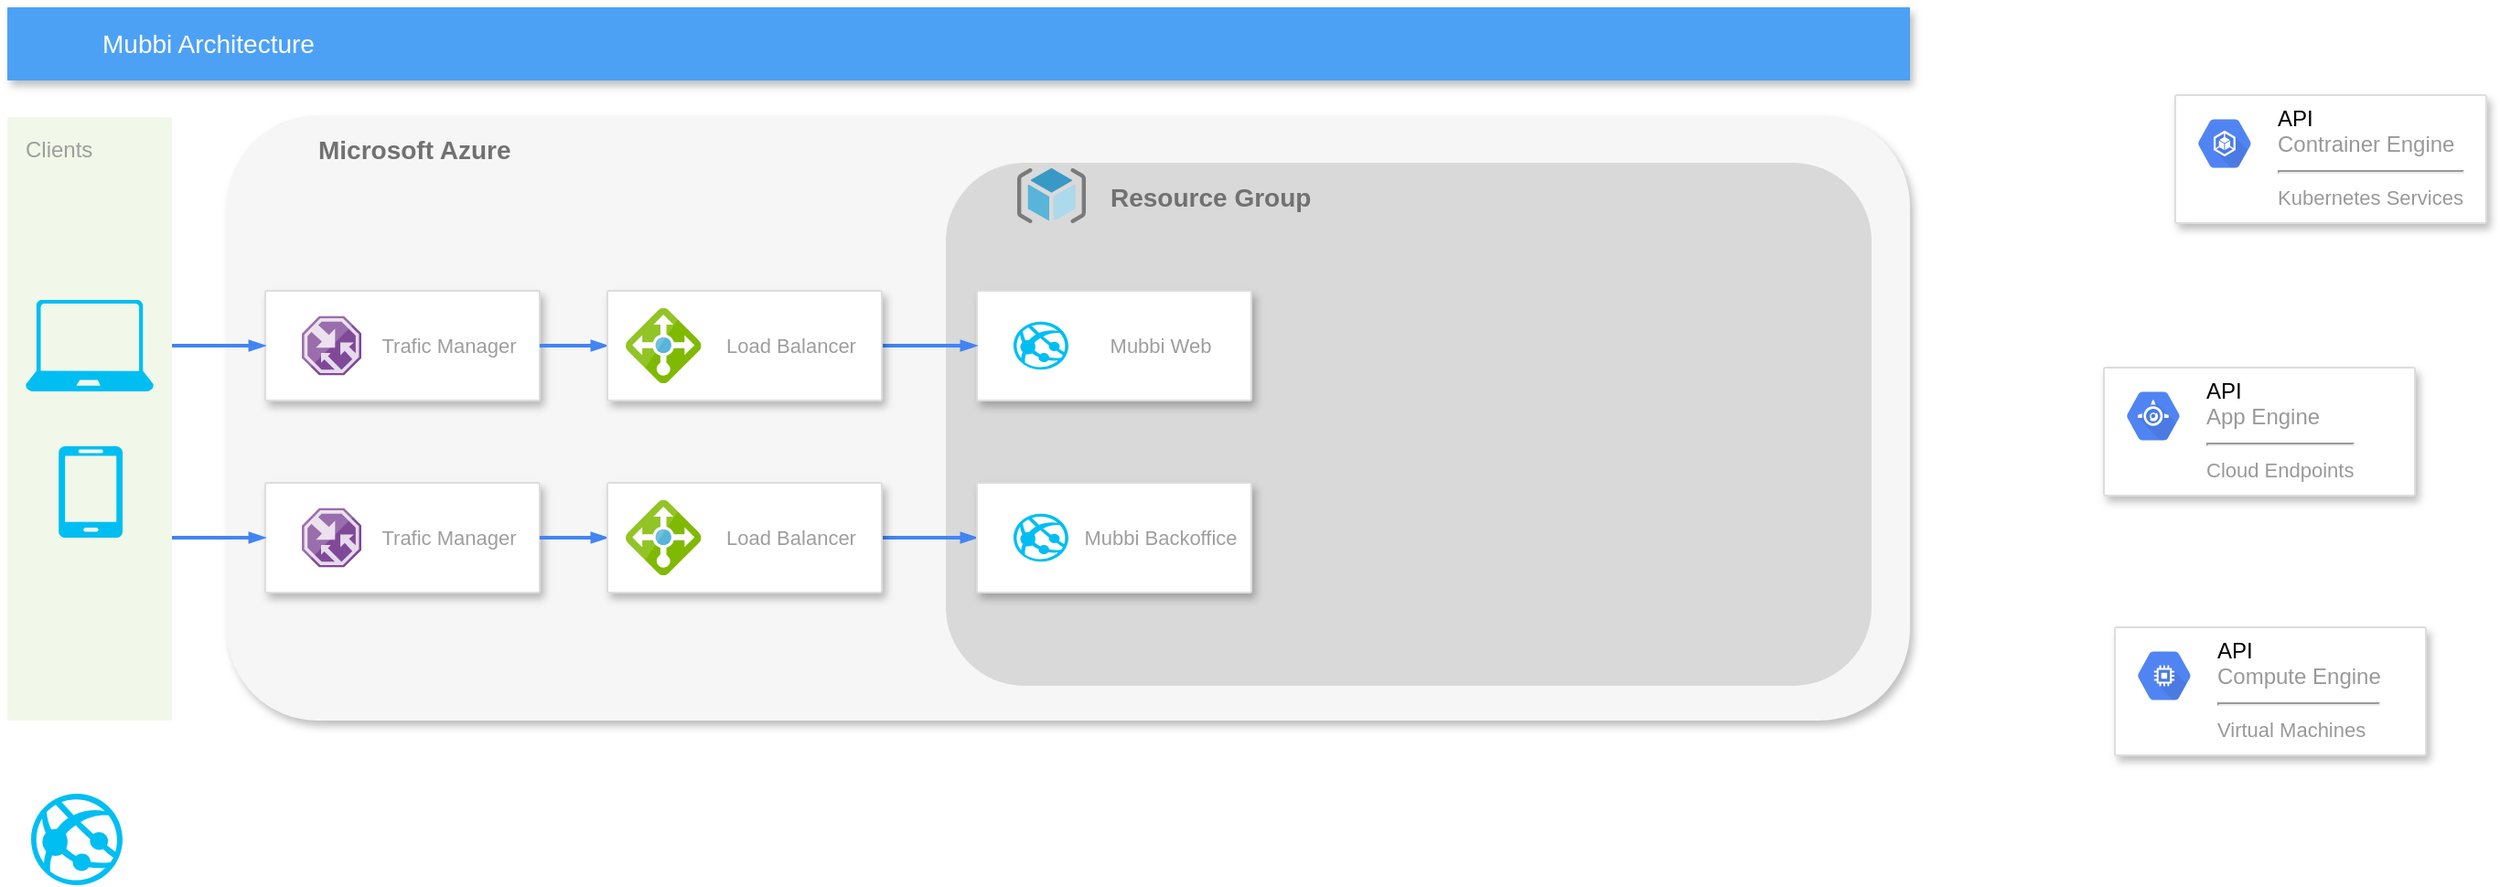 <mxfile version="13.5.8" type="github">
  <diagram id="f106602c-feb2-e66a-4537-3a34d633f6aa" name="Page-1">
    <mxGraphModel dx="1718" dy="635" grid="0" gridSize="10" guides="1" tooltips="1" connect="1" arrows="1" fold="1" page="1" pageScale="1" pageWidth="1169" pageHeight="827" background="#ffffff" math="0" shadow="0">
      <root>
        <mxCell id="0" />
        <mxCell id="1" parent="0" />
        <mxCell id="14" value="&lt;b&gt;Microsoft Azure&amp;nbsp;&lt;/b&gt;" style="fillColor=#F6F6F6;strokeColor=none;shadow=1;gradientColor=none;fontSize=14;align=left;spacing=10;fontColor=#717171;9E9E9E;verticalAlign=top;spacingTop=-4;fontStyle=0;spacingLeft=40;html=1;rounded=1;" parent="1" vertex="1">
          <mxGeometry x="200" y="99" width="920" height="331" as="geometry" />
        </mxCell>
        <mxCell id="I5y3mARV5p0p7HVuNum8-1068" value="" style="group" vertex="1" connectable="0" parent="1">
          <mxGeometry x="593" y="125" width="506" height="286" as="geometry" />
        </mxCell>
        <mxCell id="I5y3mARV5p0p7HVuNum8-1031" value="&lt;b&gt;Resource Group&lt;/b&gt;" style="strokeColor=none;shadow=0;fontSize=14;align=left;spacing=10;fontColor=#717171;9E9E9E;verticalAlign=top;spacingTop=-4;fontStyle=0;spacingLeft=80;html=1;fillColor=#D9D9D9;rounded=1;" vertex="1" parent="I5y3mARV5p0p7HVuNum8-1068">
          <mxGeometry width="506" height="286" as="geometry" />
        </mxCell>
        <mxCell id="I5y3mARV5p0p7HVuNum8-1065" value="" style="aspect=fixed;html=1;points=[];align=center;image;fontSize=12;image=img/lib/mscae/ResourceGroup.svg;fillColor=#D9D9D9;gradientColor=none;" vertex="1" parent="I5y3mARV5p0p7HVuNum8-1068">
          <mxGeometry x="39" y="3" width="37.5" height="30" as="geometry" />
        </mxCell>
        <mxCell id="997" value="Clients" style="rounded=1;absoluteArcSize=1;arcSize=2;html=1;strokeColor=none;gradientColor=none;shadow=0;dashed=0;fontSize=12;fontColor=#9E9E9E;align=left;verticalAlign=top;spacing=10;spacingTop=-4;fillColor=#F1F8E9;" parent="1" vertex="1">
          <mxGeometry x="80" y="100" width="90" height="330" as="geometry" />
        </mxCell>
        <mxCell id="818" value="Mubbi Architecture" style="fillColor=#4DA1F5;strokeColor=none;shadow=1;gradientColor=none;fontSize=14;align=left;spacingLeft=50;fontColor=#ffffff;html=1;" parent="1" vertex="1">
          <mxGeometry x="80" y="40" width="1040" height="40" as="geometry" />
        </mxCell>
        <mxCell id="1001" style="edgeStyle=orthogonalEdgeStyle;rounded=0;elbow=vertical;html=1;labelBackgroundColor=none;startFill=1;startSize=4;endArrow=blockThin;endFill=1;endSize=4;jettySize=auto;orthogonalLoop=1;strokeColor=#4284F3;strokeWidth=2;fontSize=12;fontColor=#000000;align=left;dashed=0;entryX=0;entryY=0.5;entryDx=0;entryDy=0;" parent="1" source="989" target="I5y3mARV5p0p7HVuNum8-1027" edge="1">
          <mxGeometry relative="1" as="geometry" />
        </mxCell>
        <mxCell id="991" value="" style="strokeColor=#dddddd;fillColor=#ffffff;shadow=1;strokeWidth=1;rounded=1;absoluteArcSize=1;arcSize=2;fontSize=11;fontColor=#9E9E9E;align=center;html=1;" parent="1" vertex="1">
          <mxGeometry x="1226" y="237" width="170" height="70" as="geometry" />
        </mxCell>
        <mxCell id="992" value="&lt;font color=&quot;#000000&quot;&gt;API&lt;/font&gt;&lt;br&gt;App Engine&lt;hr&gt;&lt;font style=&quot;font-size: 11px&quot;&gt;Cloud Endpoints&lt;/font&gt;" style="dashed=0;connectable=0;html=1;fillColor=#5184F3;strokeColor=none;shape=mxgraph.gcp2.hexIcon;prIcon=app_engine;part=1;labelPosition=right;verticalLabelPosition=middle;align=left;verticalAlign=top;spacingLeft=5;fontColor=#999999;fontSize=12;spacingTop=-8;" parent="991" vertex="1">
          <mxGeometry width="44" height="39" relative="1" as="geometry">
            <mxPoint x="5" y="7" as="offset" />
          </mxGeometry>
        </mxCell>
        <mxCell id="993" value="" style="strokeColor=#dddddd;fillColor=#ffffff;shadow=1;strokeWidth=1;rounded=1;absoluteArcSize=1;arcSize=2;fontSize=11;fontColor=#9E9E9E;align=center;html=1;" parent="1" vertex="1">
          <mxGeometry x="1232" y="379" width="170" height="70" as="geometry" />
        </mxCell>
        <mxCell id="994" value="&lt;font color=&quot;#000000&quot;&gt;API&lt;/font&gt;&lt;br&gt;Compute Engine&lt;hr&gt;&lt;font style=&quot;font-size: 11px&quot;&gt;Virtual Machines&lt;/font&gt;" style="dashed=0;connectable=0;html=1;fillColor=#5184F3;strokeColor=none;shape=mxgraph.gcp2.hexIcon;prIcon=compute_engine;part=1;labelPosition=right;verticalLabelPosition=middle;align=left;verticalAlign=top;spacingLeft=5;fontColor=#999999;fontSize=12;spacingTop=-8;" parent="993" vertex="1">
          <mxGeometry width="44" height="39" relative="1" as="geometry">
            <mxPoint x="5" y="7" as="offset" />
          </mxGeometry>
        </mxCell>
        <mxCell id="995" value="" style="strokeColor=#dddddd;fillColor=#ffffff;shadow=1;strokeWidth=1;rounded=1;absoluteArcSize=1;arcSize=2;fontSize=11;fontColor=#9E9E9E;align=center;html=1;" parent="1" vertex="1">
          <mxGeometry x="1265" y="88" width="170" height="70" as="geometry" />
        </mxCell>
        <mxCell id="996" value="&lt;font color=&quot;#000000&quot;&gt;API&lt;/font&gt;&lt;br&gt;Contrainer Engine&lt;hr&gt;&lt;font style=&quot;font-size: 11px&quot;&gt;Kubernetes Services&lt;/font&gt;" style="dashed=0;connectable=0;html=1;fillColor=#5184F3;strokeColor=none;shape=mxgraph.gcp2.hexIcon;prIcon=container_engine;part=1;labelPosition=right;verticalLabelPosition=middle;align=left;verticalAlign=top;spacingLeft=5;fontColor=#999999;fontSize=12;spacingTop=-8;" parent="995" vertex="1">
          <mxGeometry width="44" height="39" relative="1" as="geometry">
            <mxPoint x="5" y="7" as="offset" />
          </mxGeometry>
        </mxCell>
        <mxCell id="I5y3mARV5p0p7HVuNum8-1001" value="" style="verticalLabelPosition=bottom;html=1;verticalAlign=top;align=center;strokeColor=none;fillColor=#00BEF2;shape=mxgraph.azure.laptop;pointerEvents=1;" vertex="1" parent="1">
          <mxGeometry x="90" y="200" width="70" height="50" as="geometry" />
        </mxCell>
        <mxCell id="I5y3mARV5p0p7HVuNum8-1002" value="" style="verticalLabelPosition=bottom;html=1;verticalAlign=top;align=center;strokeColor=none;fillColor=#00BEF2;shape=mxgraph.azure.mobile;pointerEvents=1;" vertex="1" parent="1">
          <mxGeometry x="108" y="280" width="35" height="50" as="geometry" />
        </mxCell>
        <mxCell id="I5y3mARV5p0p7HVuNum8-1005" value="" style="verticalLabelPosition=bottom;html=1;verticalAlign=top;align=center;strokeColor=none;fillColor=#00BEF2;shape=mxgraph.azure.azure_website;pointerEvents=1;" vertex="1" parent="1">
          <mxGeometry x="93" y="470" width="50" height="50" as="geometry" />
        </mxCell>
        <mxCell id="I5y3mARV5p0p7HVuNum8-1011" value="" style="group;spacingLeft=50;" vertex="1" connectable="0" parent="1">
          <mxGeometry x="610" y="195" width="150" height="60" as="geometry" />
        </mxCell>
        <mxCell id="I5y3mARV5p0p7HVuNum8-1008" value="Mubbi Web" style="strokeColor=#dddddd;fillColor=#ffffff;shadow=1;strokeWidth=1;rounded=1;absoluteArcSize=1;arcSize=2;fontSize=11;fontColor=#9E9E9E;align=center;html=1;labelPosition=center;verticalLabelPosition=middle;verticalAlign=middle;spacingLeft=50;" vertex="1" parent="I5y3mARV5p0p7HVuNum8-1011">
          <mxGeometry width="150" height="60" as="geometry" />
        </mxCell>
        <mxCell id="I5y3mARV5p0p7HVuNum8-1025" value="" style="verticalLabelPosition=bottom;html=1;verticalAlign=top;align=center;strokeColor=none;fillColor=#00BEF2;shape=mxgraph.azure.azure_website;pointerEvents=1;" vertex="1" parent="I5y3mARV5p0p7HVuNum8-1011">
          <mxGeometry x="20" y="16.88" width="30" height="26.25" as="geometry" />
        </mxCell>
        <mxCell id="I5y3mARV5p0p7HVuNum8-1012" value="" style="group" vertex="1" connectable="0" parent="1">
          <mxGeometry x="221" y="300" width="150" height="60" as="geometry" />
        </mxCell>
        <mxCell id="I5y3mARV5p0p7HVuNum8-1034" value="" style="group" vertex="1" connectable="0" parent="I5y3mARV5p0p7HVuNum8-1012">
          <mxGeometry width="150" height="60" as="geometry" />
        </mxCell>
        <mxCell id="I5y3mARV5p0p7HVuNum8-1013" value="Trafic Manager" style="strokeColor=#dddddd;fillColor=#ffffff;shadow=1;strokeWidth=1;rounded=1;absoluteArcSize=1;arcSize=2;fontSize=11;fontColor=#9E9E9E;align=center;html=1;labelPosition=center;verticalLabelPosition=middle;verticalAlign=middle;spacingLeft=50;" vertex="1" parent="I5y3mARV5p0p7HVuNum8-1034">
          <mxGeometry width="150" height="60" as="geometry" />
        </mxCell>
        <mxCell id="I5y3mARV5p0p7HVuNum8-1014" value="" style="aspect=fixed;html=1;points=[];align=center;image;fontSize=12;image=img/lib/mscae/Traffic_Manager.svg;" vertex="1" parent="I5y3mARV5p0p7HVuNum8-1034">
          <mxGeometry x="20" y="13.75" width="32.5" height="32.5" as="geometry" />
        </mxCell>
        <mxCell id="I5y3mARV5p0p7HVuNum8-1016" style="edgeStyle=elbowEdgeStyle;rounded=0;elbow=vertical;html=1;labelBackgroundColor=none;startFill=1;startSize=4;endArrow=blockThin;endFill=1;endSize=4;jettySize=auto;orthogonalLoop=1;strokeColor=#4284F3;strokeWidth=2;fontSize=12;fontColor=#000000;align=left;dashed=0;entryX=0;entryY=0.5;entryDx=0;entryDy=0;exitX=1;exitY=0.5;exitDx=0;exitDy=0;" edge="1" parent="1" source="I5y3mARV5p0p7HVuNum8-1013" target="989">
          <mxGeometry relative="1" as="geometry">
            <mxPoint x="420" y="378.587" as="sourcePoint" />
            <mxPoint x="500" y="378.92" as="targetPoint" />
          </mxGeometry>
        </mxCell>
        <mxCell id="I5y3mARV5p0p7HVuNum8-1018" value="" style="group" vertex="1" connectable="0" parent="1">
          <mxGeometry x="408" y="300" width="150" height="60" as="geometry" />
        </mxCell>
        <mxCell id="I5y3mARV5p0p7HVuNum8-1033" value="" style="group" vertex="1" connectable="0" parent="I5y3mARV5p0p7HVuNum8-1018">
          <mxGeometry width="150" height="60" as="geometry" />
        </mxCell>
        <mxCell id="989" value="Load Balancer" style="strokeColor=#dddddd;fillColor=#ffffff;shadow=1;strokeWidth=1;rounded=1;absoluteArcSize=1;arcSize=2;fontSize=11;fontColor=#9E9E9E;align=center;html=1;spacingLeft=50;textDirection=ltr;" parent="I5y3mARV5p0p7HVuNum8-1033" vertex="1">
          <mxGeometry width="150" height="60" as="geometry" />
        </mxCell>
        <mxCell id="I5y3mARV5p0p7HVuNum8-1032" value="" style="aspect=fixed;html=1;points=[];align=center;image;fontSize=12;image=img/lib/mscae/Load_Balancer_feature.svg;fillColor=#D9D9D9;gradientColor=none;" vertex="1" parent="I5y3mARV5p0p7HVuNum8-1033">
          <mxGeometry x="10" y="9.38" width="41.25" height="41.25" as="geometry" />
        </mxCell>
        <mxCell id="I5y3mARV5p0p7HVuNum8-1024" style="edgeStyle=elbowEdgeStyle;rounded=0;elbow=vertical;html=1;labelBackgroundColor=none;startFill=1;startSize=4;endArrow=blockThin;endFill=1;endSize=4;jettySize=auto;orthogonalLoop=1;strokeColor=#4284F3;strokeWidth=2;fontSize=12;fontColor=#000000;align=left;dashed=0;entryX=0;entryY=0.5;entryDx=0;entryDy=0;" edge="1" parent="1" source="997" target="I5y3mARV5p0p7HVuNum8-1013">
          <mxGeometry relative="1" as="geometry">
            <mxPoint x="410" y="260" as="sourcePoint" />
            <mxPoint x="460" y="260" as="targetPoint" />
          </mxGeometry>
        </mxCell>
        <mxCell id="I5y3mARV5p0p7HVuNum8-1026" value="" style="group;spacingLeft=50;" vertex="1" connectable="0" parent="1">
          <mxGeometry x="610" y="300" width="150" height="60" as="geometry" />
        </mxCell>
        <mxCell id="I5y3mARV5p0p7HVuNum8-1027" value="Mubbi Backoffice" style="strokeColor=#dddddd;fillColor=#ffffff;shadow=1;strokeWidth=1;rounded=1;absoluteArcSize=1;arcSize=2;fontSize=11;fontColor=#9E9E9E;align=center;html=1;labelPosition=center;verticalLabelPosition=middle;verticalAlign=middle;spacingLeft=50;" vertex="1" parent="I5y3mARV5p0p7HVuNum8-1026">
          <mxGeometry width="150" height="60" as="geometry" />
        </mxCell>
        <mxCell id="I5y3mARV5p0p7HVuNum8-1028" value="" style="verticalLabelPosition=bottom;html=1;verticalAlign=top;align=center;strokeColor=none;fillColor=#00BEF2;shape=mxgraph.azure.azure_website;pointerEvents=1;" vertex="1" parent="I5y3mARV5p0p7HVuNum8-1026">
          <mxGeometry x="20" y="16.88" width="30" height="26.25" as="geometry" />
        </mxCell>
        <mxCell id="I5y3mARV5p0p7HVuNum8-1054" style="edgeStyle=orthogonalEdgeStyle;rounded=0;elbow=vertical;html=1;labelBackgroundColor=none;startFill=1;startSize=4;endArrow=blockThin;endFill=1;endSize=4;jettySize=auto;orthogonalLoop=1;strokeColor=#4284F3;strokeWidth=2;fontSize=12;fontColor=#000000;align=left;dashed=0;entryX=0;entryY=0.5;entryDx=0;entryDy=0;" edge="1" parent="1" source="I5y3mARV5p0p7HVuNum8-1062">
          <mxGeometry relative="1" as="geometry">
            <mxPoint x="610" y="225" as="targetPoint" />
          </mxGeometry>
        </mxCell>
        <mxCell id="I5y3mARV5p0p7HVuNum8-1055" value="" style="group" vertex="1" connectable="0" parent="1">
          <mxGeometry x="221" y="195" width="150" height="60" as="geometry" />
        </mxCell>
        <mxCell id="I5y3mARV5p0p7HVuNum8-1056" value="" style="group" vertex="1" connectable="0" parent="I5y3mARV5p0p7HVuNum8-1055">
          <mxGeometry width="150" height="60" as="geometry" />
        </mxCell>
        <mxCell id="I5y3mARV5p0p7HVuNum8-1057" value="Trafic Manager" style="strokeColor=#dddddd;fillColor=#ffffff;shadow=1;strokeWidth=1;rounded=1;absoluteArcSize=1;arcSize=2;fontSize=11;fontColor=#9E9E9E;align=center;html=1;labelPosition=center;verticalLabelPosition=middle;verticalAlign=middle;spacingLeft=50;" vertex="1" parent="I5y3mARV5p0p7HVuNum8-1056">
          <mxGeometry width="150" height="60" as="geometry" />
        </mxCell>
        <mxCell id="I5y3mARV5p0p7HVuNum8-1058" value="" style="aspect=fixed;html=1;points=[];align=center;image;fontSize=12;image=img/lib/mscae/Traffic_Manager.svg;" vertex="1" parent="I5y3mARV5p0p7HVuNum8-1056">
          <mxGeometry x="20" y="13.75" width="32.5" height="32.5" as="geometry" />
        </mxCell>
        <mxCell id="I5y3mARV5p0p7HVuNum8-1059" style="edgeStyle=elbowEdgeStyle;rounded=0;elbow=vertical;html=1;labelBackgroundColor=none;startFill=1;startSize=4;endArrow=blockThin;endFill=1;endSize=4;jettySize=auto;orthogonalLoop=1;strokeColor=#4284F3;strokeWidth=2;fontSize=12;fontColor=#000000;align=left;dashed=0;entryX=0;entryY=0.5;entryDx=0;entryDy=0;exitX=1;exitY=0.5;exitDx=0;exitDy=0;" edge="1" parent="1" source="I5y3mARV5p0p7HVuNum8-1057" target="I5y3mARV5p0p7HVuNum8-1062">
          <mxGeometry relative="1" as="geometry">
            <mxPoint x="420" y="273.587" as="sourcePoint" />
            <mxPoint x="500" y="273.92" as="targetPoint" />
          </mxGeometry>
        </mxCell>
        <mxCell id="I5y3mARV5p0p7HVuNum8-1060" value="" style="group" vertex="1" connectable="0" parent="1">
          <mxGeometry x="408" y="195" width="150" height="60" as="geometry" />
        </mxCell>
        <mxCell id="I5y3mARV5p0p7HVuNum8-1061" value="" style="group" vertex="1" connectable="0" parent="I5y3mARV5p0p7HVuNum8-1060">
          <mxGeometry width="150" height="60" as="geometry" />
        </mxCell>
        <mxCell id="I5y3mARV5p0p7HVuNum8-1062" value="Load Balancer" style="strokeColor=#dddddd;fillColor=#ffffff;shadow=1;strokeWidth=1;rounded=1;absoluteArcSize=1;arcSize=2;fontSize=11;fontColor=#9E9E9E;align=center;html=1;spacingLeft=50;textDirection=ltr;" vertex="1" parent="I5y3mARV5p0p7HVuNum8-1061">
          <mxGeometry width="150" height="60" as="geometry" />
        </mxCell>
        <mxCell id="I5y3mARV5p0p7HVuNum8-1063" value="" style="aspect=fixed;html=1;points=[];align=center;image;fontSize=12;image=img/lib/mscae/Load_Balancer_feature.svg;fillColor=#D9D9D9;gradientColor=none;" vertex="1" parent="I5y3mARV5p0p7HVuNum8-1061">
          <mxGeometry x="10" y="9.38" width="41.25" height="41.25" as="geometry" />
        </mxCell>
        <mxCell id="I5y3mARV5p0p7HVuNum8-1064" style="edgeStyle=elbowEdgeStyle;rounded=0;elbow=vertical;html=1;labelBackgroundColor=none;startFill=1;startSize=4;endArrow=blockThin;endFill=1;endSize=4;jettySize=auto;orthogonalLoop=1;strokeColor=#4284F3;strokeWidth=2;fontSize=12;fontColor=#000000;align=left;dashed=0;entryX=0;entryY=0.5;entryDx=0;entryDy=0;" edge="1" parent="1" target="I5y3mARV5p0p7HVuNum8-1057">
          <mxGeometry relative="1" as="geometry">
            <mxPoint x="170" y="225" as="sourcePoint" />
            <mxPoint x="460" y="155" as="targetPoint" />
          </mxGeometry>
        </mxCell>
      </root>
    </mxGraphModel>
  </diagram>
</mxfile>
